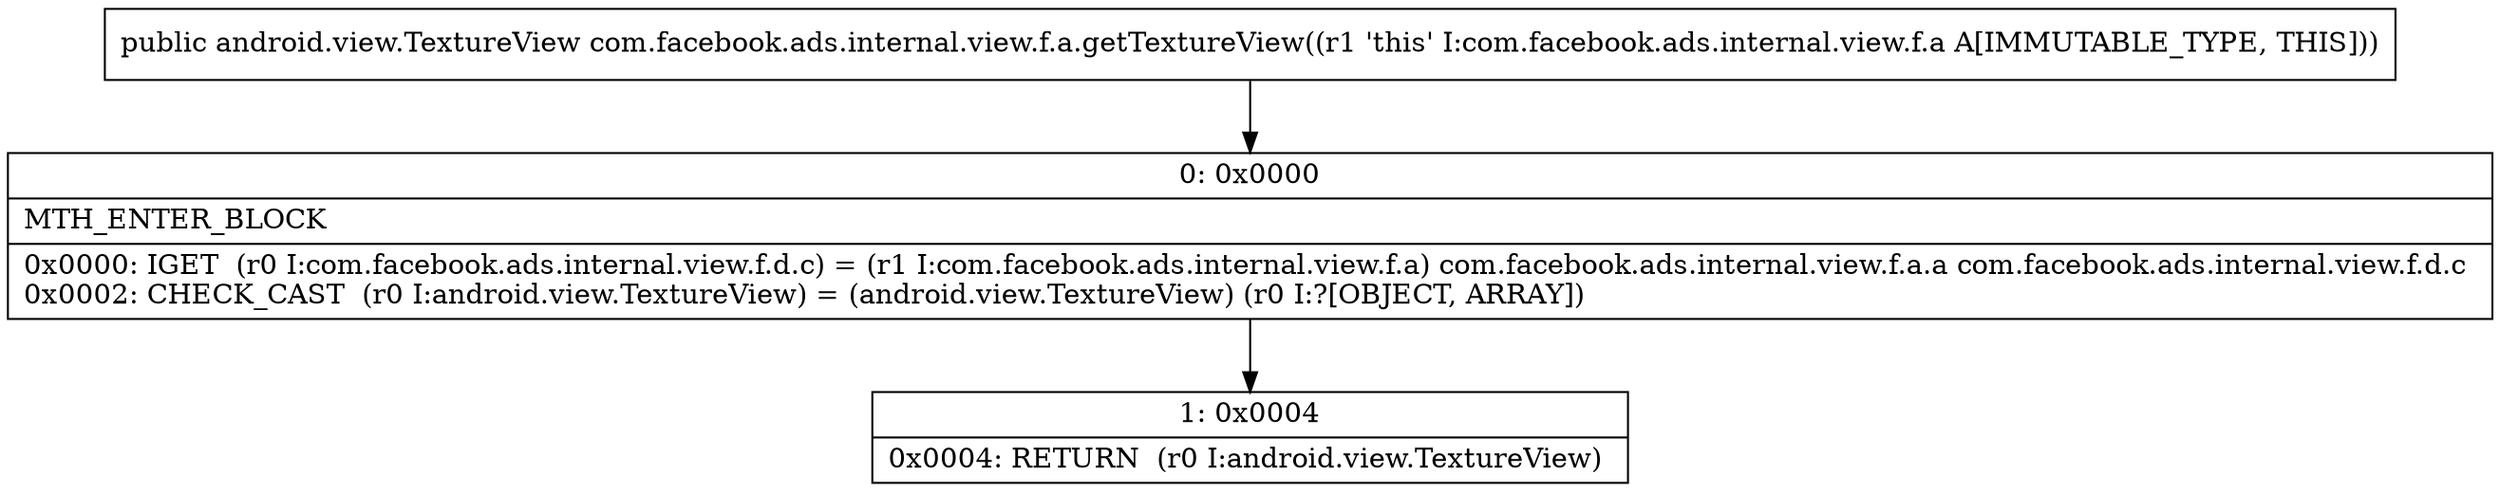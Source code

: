 digraph "CFG forcom.facebook.ads.internal.view.f.a.getTextureView()Landroid\/view\/TextureView;" {
Node_0 [shape=record,label="{0\:\ 0x0000|MTH_ENTER_BLOCK\l|0x0000: IGET  (r0 I:com.facebook.ads.internal.view.f.d.c) = (r1 I:com.facebook.ads.internal.view.f.a) com.facebook.ads.internal.view.f.a.a com.facebook.ads.internal.view.f.d.c \l0x0002: CHECK_CAST  (r0 I:android.view.TextureView) = (android.view.TextureView) (r0 I:?[OBJECT, ARRAY]) \l}"];
Node_1 [shape=record,label="{1\:\ 0x0004|0x0004: RETURN  (r0 I:android.view.TextureView) \l}"];
MethodNode[shape=record,label="{public android.view.TextureView com.facebook.ads.internal.view.f.a.getTextureView((r1 'this' I:com.facebook.ads.internal.view.f.a A[IMMUTABLE_TYPE, THIS])) }"];
MethodNode -> Node_0;
Node_0 -> Node_1;
}

